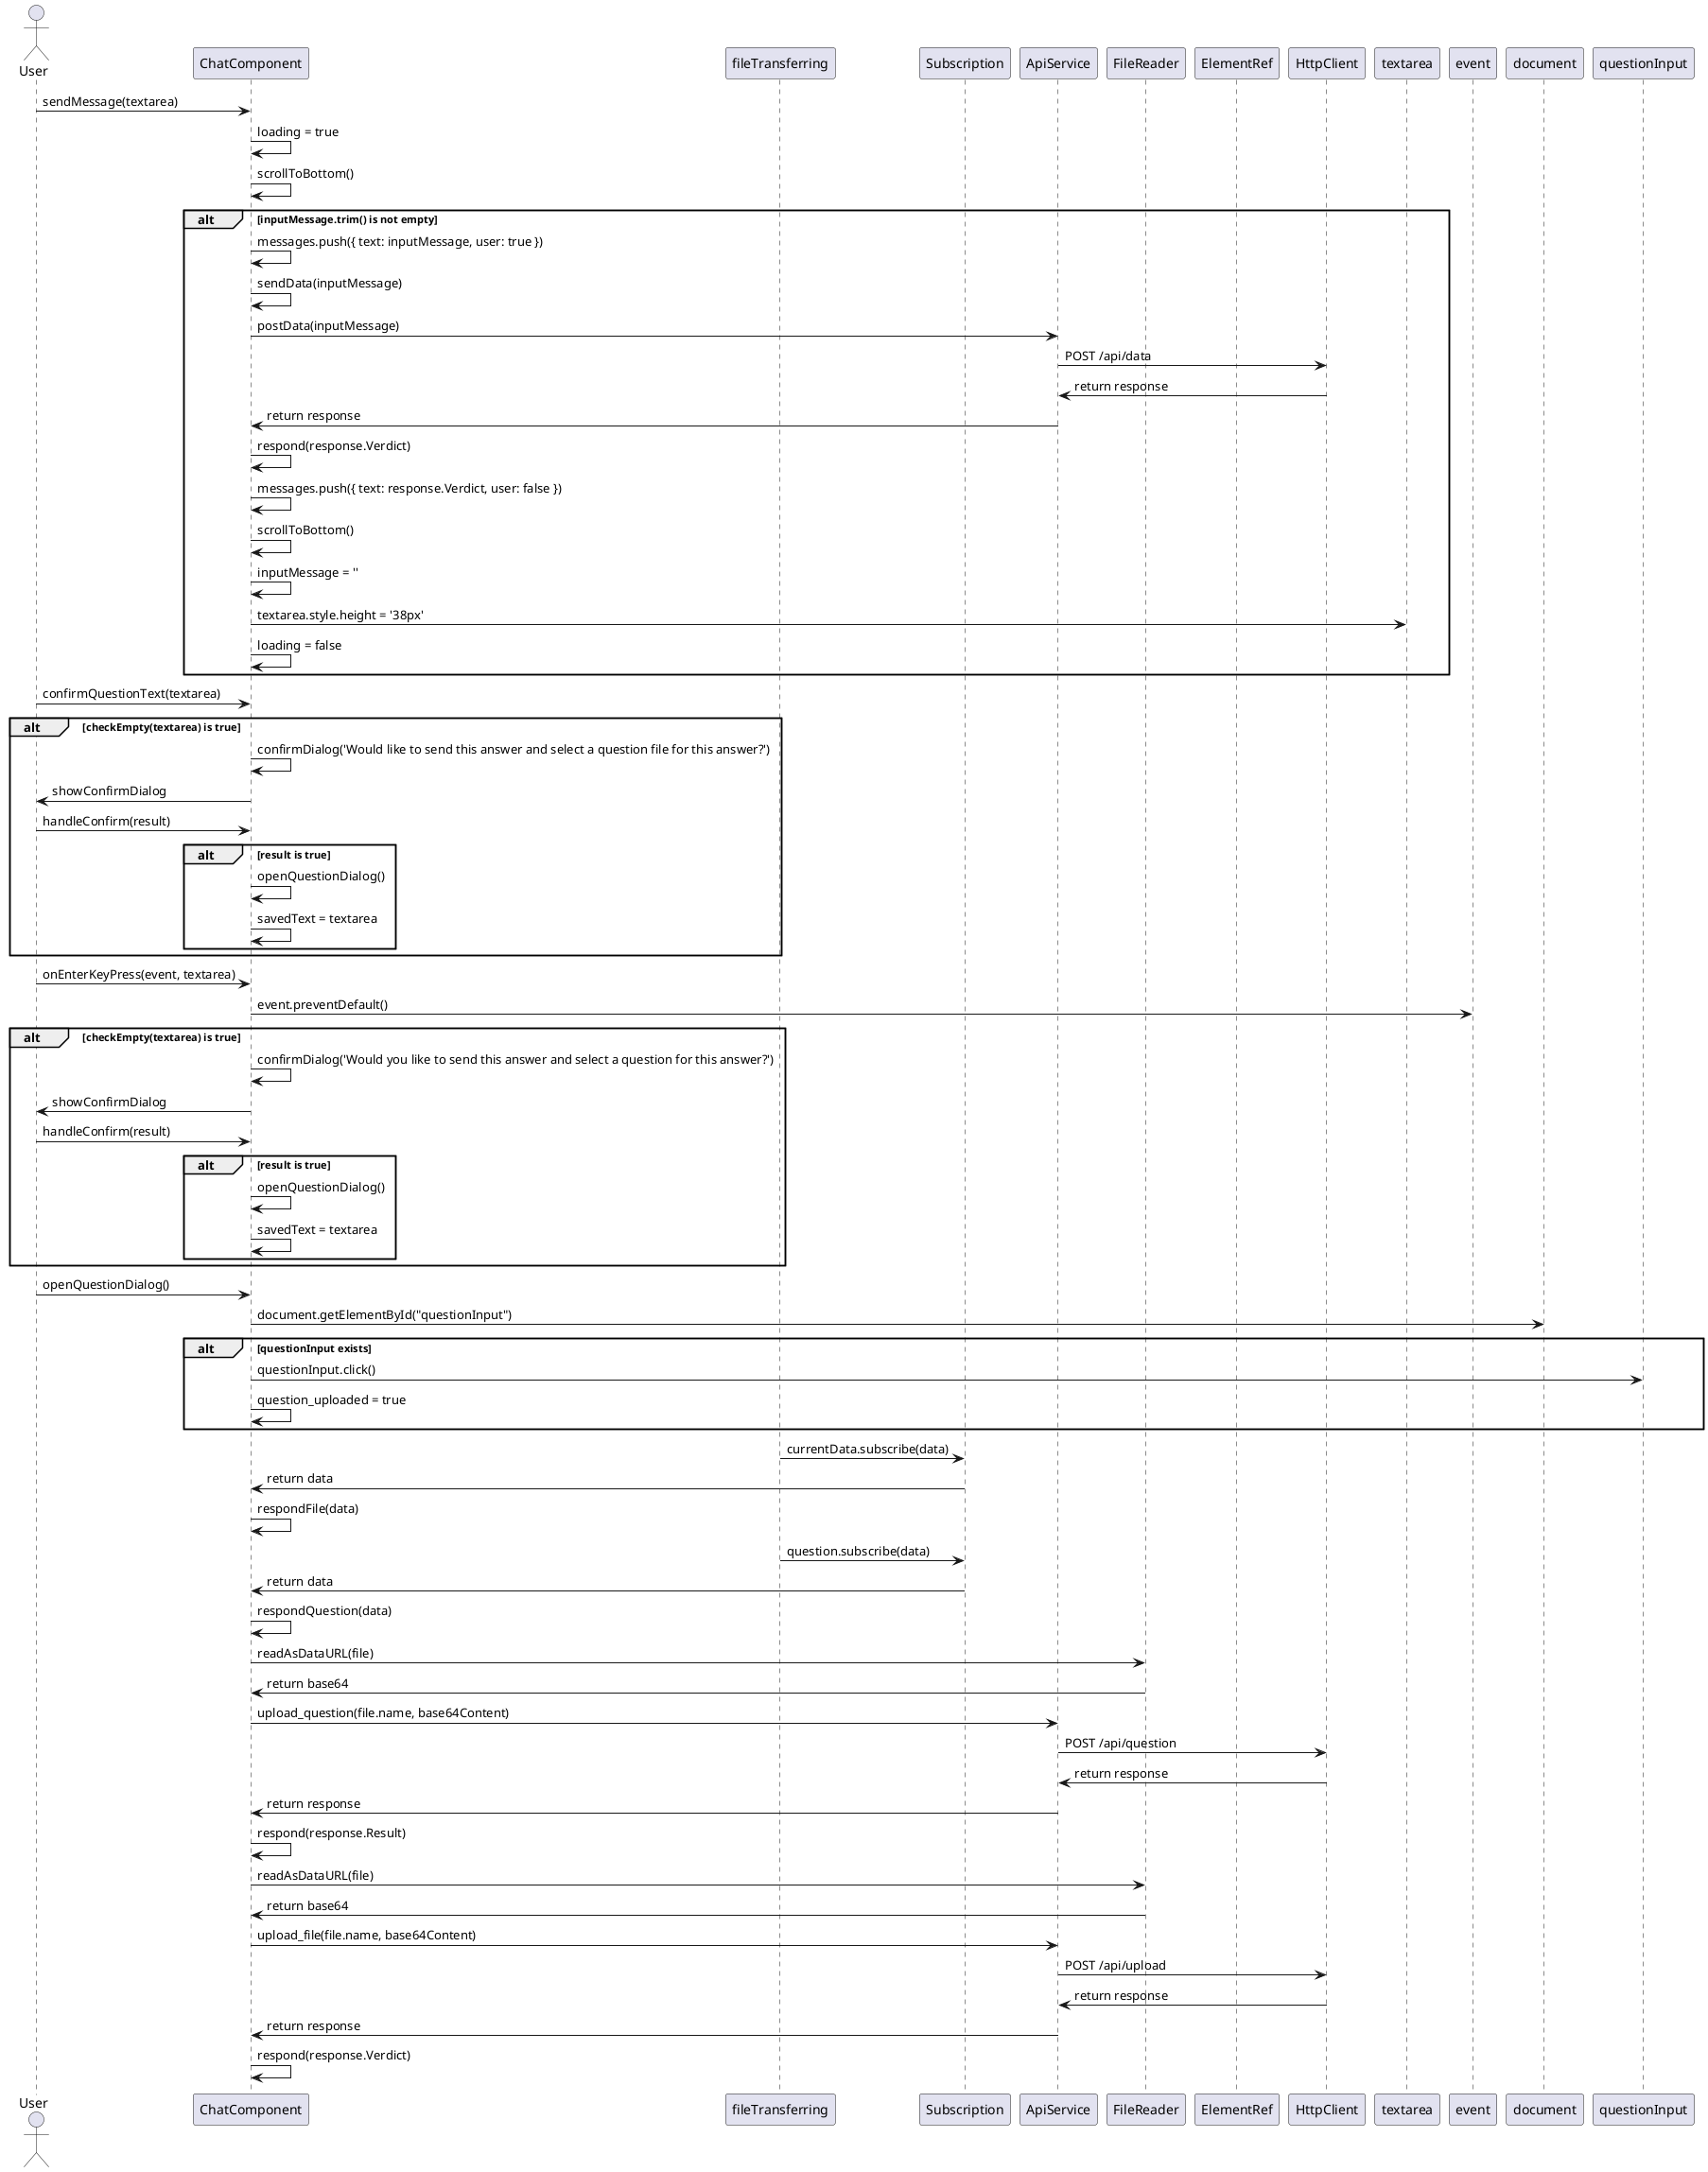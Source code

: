 @startuml
actor User

participant ChatComponent
participant fileTransferring
participant Subscription
participant ApiService
participant FileReader
participant ElementRef
participant HttpClient

User -> ChatComponent: sendMessage(textarea)
ChatComponent -> ChatComponent: loading = true
ChatComponent -> ChatComponent: scrollToBottom()
alt inputMessage.trim() is not empty
    ChatComponent -> ChatComponent: messages.push({ text: inputMessage, user: true })
    ChatComponent -> ChatComponent: sendData(inputMessage)
    ChatComponent -> ApiService: postData(inputMessage)
    ApiService -> HttpClient: POST /api/data
    HttpClient -> ApiService: return response
    ApiService -> ChatComponent: return response
    ChatComponent -> ChatComponent: respond(response.Verdict)
    ChatComponent -> ChatComponent: messages.push({ text: response.Verdict, user: false })
    ChatComponent -> ChatComponent: scrollToBottom()
    ChatComponent -> ChatComponent: inputMessage = ''
    ChatComponent -> textarea: textarea.style.height = '38px'
    ChatComponent -> ChatComponent: loading = false
end

User -> ChatComponent: confirmQuestionText(textarea)
alt checkEmpty(textarea) is true
    ChatComponent -> ChatComponent: confirmDialog('Would like to send this answer and select a question file for this answer?')
    ChatComponent -> User: showConfirmDialog
    User -> ChatComponent: handleConfirm(result)
    alt result is true
        ChatComponent -> ChatComponent: openQuestionDialog()
        ChatComponent -> ChatComponent: savedText = textarea
    end
end

User -> ChatComponent: onEnterKeyPress(event, textarea)
ChatComponent -> event: event.preventDefault()
alt checkEmpty(textarea) is true
    ChatComponent -> ChatComponent: confirmDialog('Would you like to send this answer and select a question for this answer?')
    ChatComponent -> User: showConfirmDialog
    User -> ChatComponent: handleConfirm(result)
    alt result is true
        ChatComponent -> ChatComponent: openQuestionDialog()
        ChatComponent -> ChatComponent: savedText = textarea
    end
end

User -> ChatComponent: openQuestionDialog()
ChatComponent -> document: document.getElementById("questionInput")
alt questionInput exists
    ChatComponent -> questionInput: questionInput.click()
    ChatComponent -> ChatComponent: question_uploaded = true
end

fileTransferring -> Subscription: currentData.subscribe(data)
Subscription -> ChatComponent: return data
ChatComponent -> ChatComponent: respondFile(data)

fileTransferring -> Subscription: question.subscribe(data)
Subscription -> ChatComponent: return data
ChatComponent -> ChatComponent: respondQuestion(data)

ChatComponent -> FileReader: readAsDataURL(file)
FileReader -> ChatComponent: return base64
ChatComponent -> ApiService: upload_question(file.name, base64Content)
ApiService -> HttpClient: POST /api/question
HttpClient -> ApiService: return response
ApiService -> ChatComponent: return response
ChatComponent -> ChatComponent: respond(response.Result)

ChatComponent -> FileReader: readAsDataURL(file)
FileReader -> ChatComponent: return base64
ChatComponent -> ApiService: upload_file(file.name, base64Content)
ApiService -> HttpClient: POST /api/upload
HttpClient -> ApiService: return response
ApiService -> ChatComponent: return response
ChatComponent -> ChatComponent: respond(response.Verdict)

@enduml
